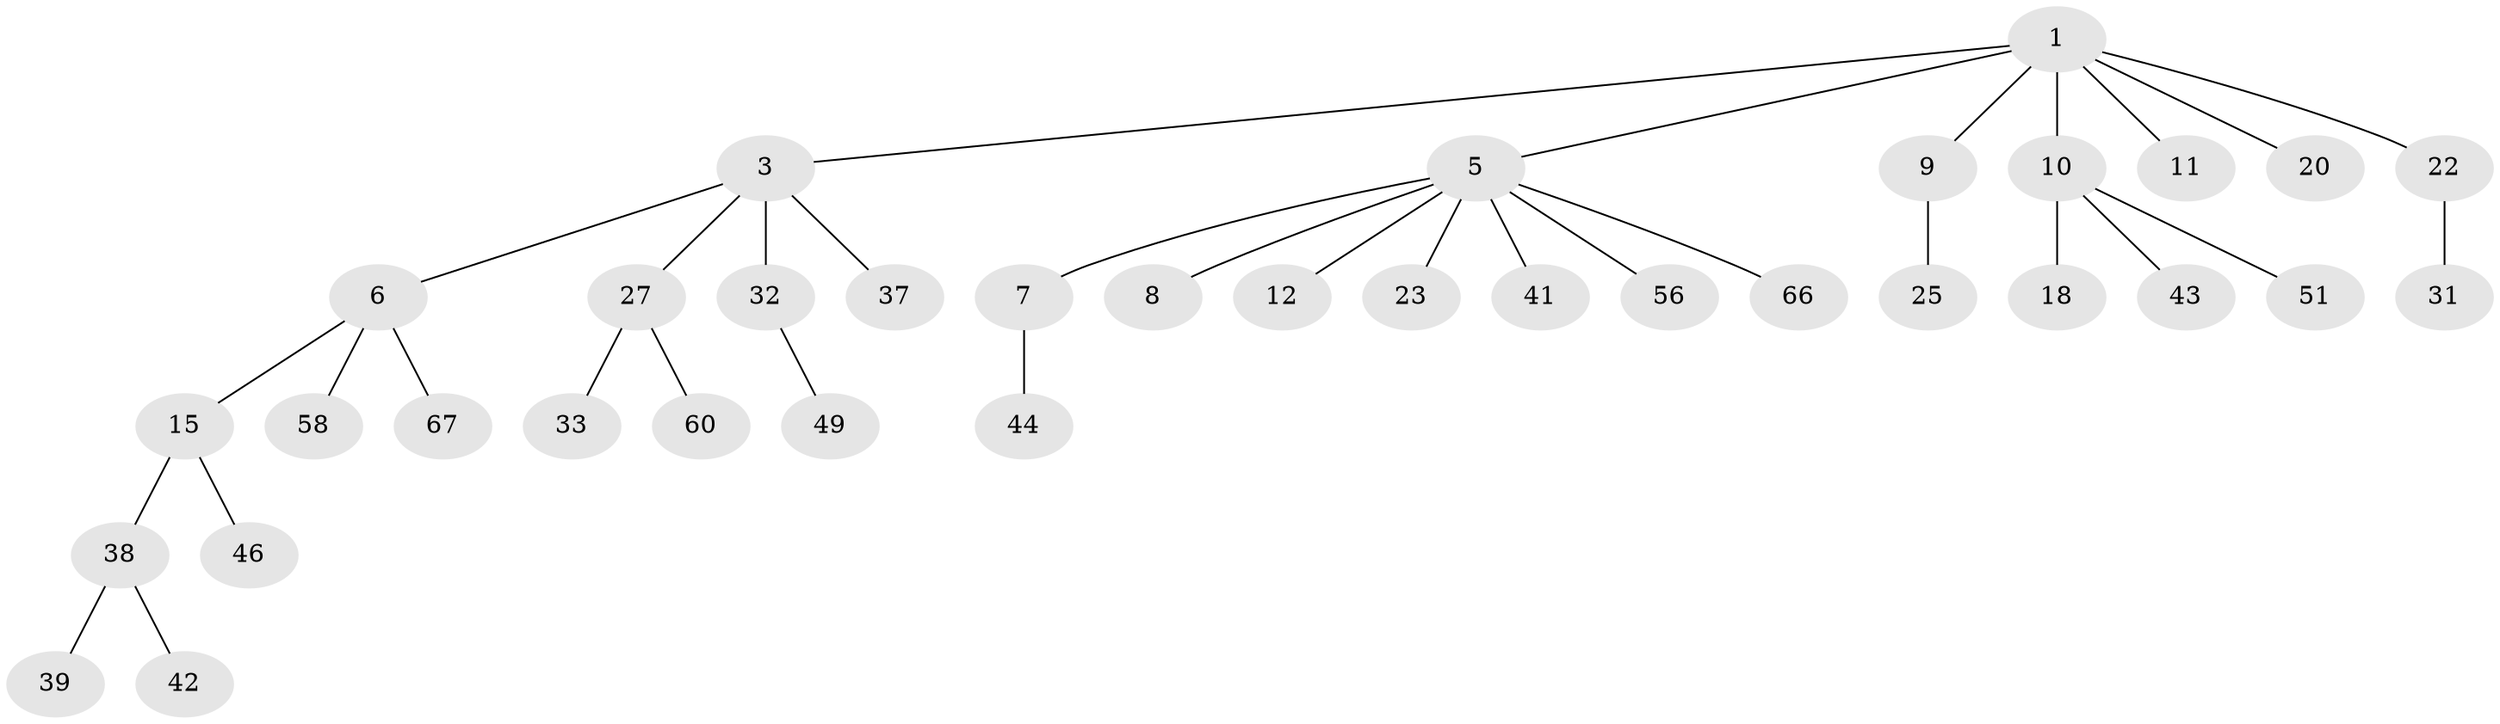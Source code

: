 // original degree distribution, {6: 0.028169014084507043, 3: 0.16901408450704225, 5: 0.028169014084507043, 8: 0.014084507042253521, 2: 0.15492957746478872, 1: 0.5633802816901409, 4: 0.04225352112676056}
// Generated by graph-tools (version 1.1) at 2025/15/03/09/25 04:15:30]
// undirected, 35 vertices, 34 edges
graph export_dot {
graph [start="1"]
  node [color=gray90,style=filled];
  1 [super="+2"];
  3 [super="+14+24+4"];
  5;
  6 [super="+21+29"];
  7 [super="+13+17"];
  8 [super="+65"];
  9 [super="+34"];
  10 [super="+16"];
  11;
  12 [super="+52+19"];
  15 [super="+53"];
  18 [super="+64+47"];
  20 [super="+59"];
  22 [super="+48+54"];
  23 [super="+63"];
  25;
  27;
  31;
  32;
  33;
  37;
  38;
  39 [super="+45"];
  41;
  42;
  43 [super="+70"];
  44;
  46;
  49;
  51 [super="+57"];
  56;
  58 [super="+71"];
  60;
  66;
  67;
  1 -- 3;
  1 -- 5;
  1 -- 9;
  1 -- 10;
  1 -- 22;
  1 -- 11;
  1 -- 20;
  3 -- 6;
  3 -- 32;
  3 -- 37;
  3 -- 27;
  5 -- 7;
  5 -- 8;
  5 -- 12;
  5 -- 23;
  5 -- 41;
  5 -- 56;
  5 -- 66;
  6 -- 15;
  6 -- 58;
  6 -- 67;
  7 -- 44;
  9 -- 25;
  10 -- 18;
  10 -- 43;
  10 -- 51;
  15 -- 38;
  15 -- 46;
  22 -- 31;
  27 -- 33;
  27 -- 60;
  32 -- 49;
  38 -- 39;
  38 -- 42;
}
